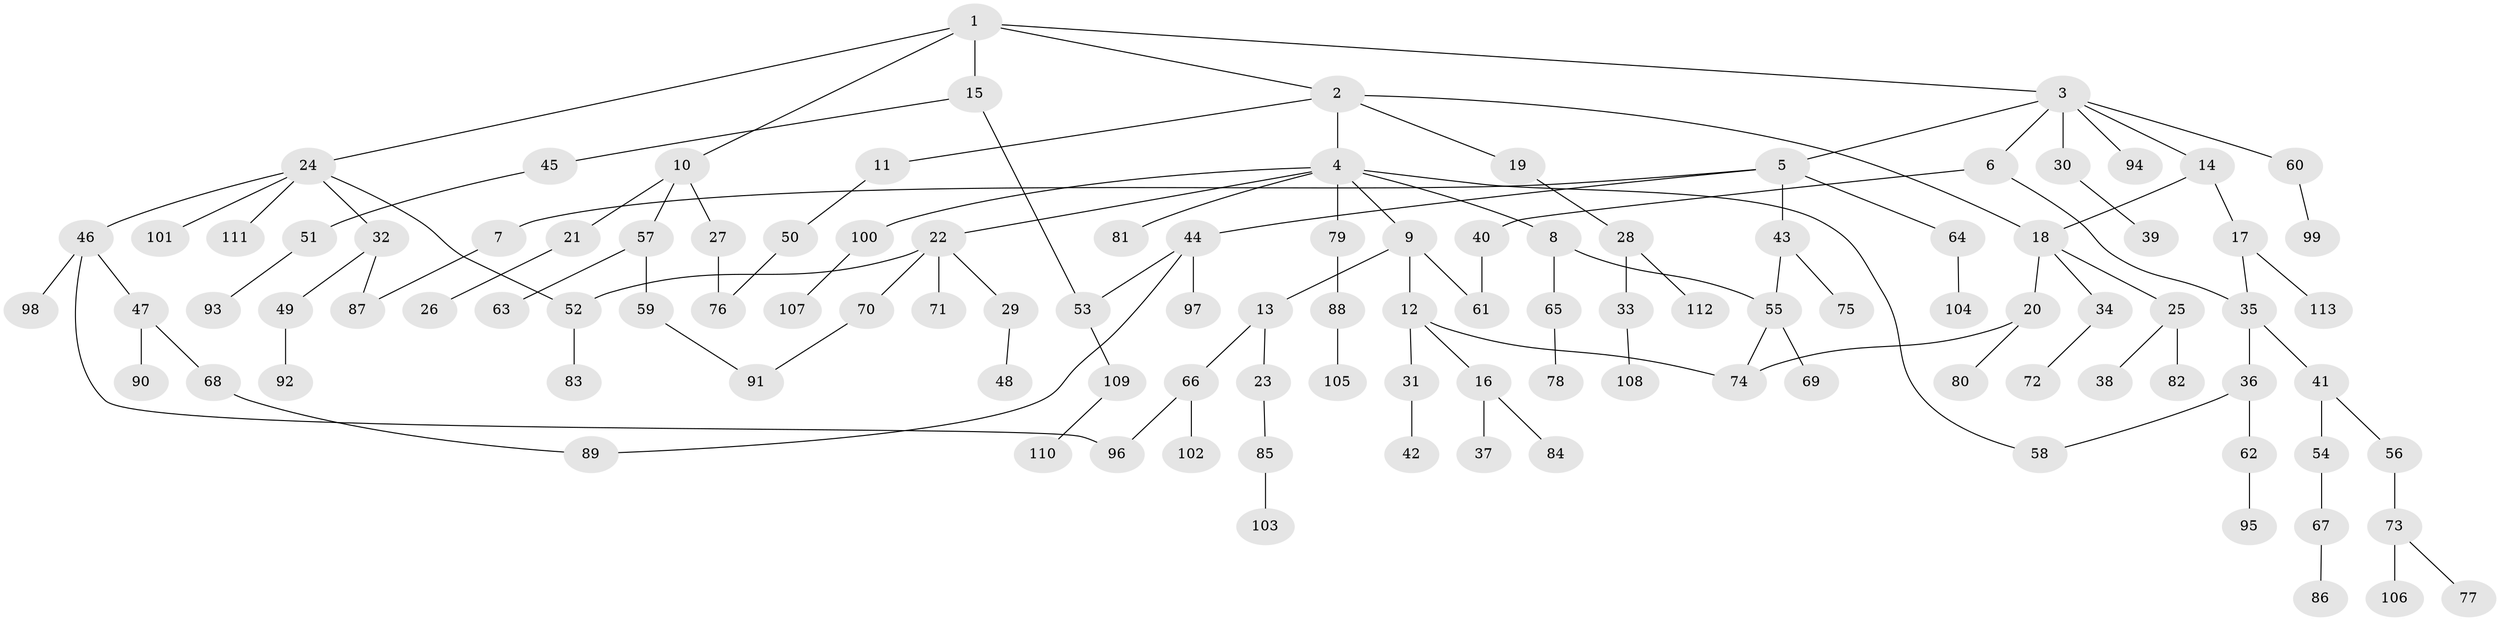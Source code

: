 // Generated by graph-tools (version 1.1) at 2025/34/03/09/25 02:34:18]
// undirected, 113 vertices, 126 edges
graph export_dot {
graph [start="1"]
  node [color=gray90,style=filled];
  1;
  2;
  3;
  4;
  5;
  6;
  7;
  8;
  9;
  10;
  11;
  12;
  13;
  14;
  15;
  16;
  17;
  18;
  19;
  20;
  21;
  22;
  23;
  24;
  25;
  26;
  27;
  28;
  29;
  30;
  31;
  32;
  33;
  34;
  35;
  36;
  37;
  38;
  39;
  40;
  41;
  42;
  43;
  44;
  45;
  46;
  47;
  48;
  49;
  50;
  51;
  52;
  53;
  54;
  55;
  56;
  57;
  58;
  59;
  60;
  61;
  62;
  63;
  64;
  65;
  66;
  67;
  68;
  69;
  70;
  71;
  72;
  73;
  74;
  75;
  76;
  77;
  78;
  79;
  80;
  81;
  82;
  83;
  84;
  85;
  86;
  87;
  88;
  89;
  90;
  91;
  92;
  93;
  94;
  95;
  96;
  97;
  98;
  99;
  100;
  101;
  102;
  103;
  104;
  105;
  106;
  107;
  108;
  109;
  110;
  111;
  112;
  113;
  1 -- 2;
  1 -- 3;
  1 -- 10;
  1 -- 15;
  1 -- 24;
  2 -- 4;
  2 -- 11;
  2 -- 19;
  2 -- 18;
  3 -- 5;
  3 -- 6;
  3 -- 14;
  3 -- 30;
  3 -- 60;
  3 -- 94;
  4 -- 8;
  4 -- 9;
  4 -- 22;
  4 -- 58;
  4 -- 79;
  4 -- 81;
  4 -- 100;
  5 -- 7;
  5 -- 43;
  5 -- 44;
  5 -- 64;
  6 -- 35;
  6 -- 40;
  7 -- 87;
  8 -- 65;
  8 -- 55;
  9 -- 12;
  9 -- 13;
  9 -- 61;
  10 -- 21;
  10 -- 27;
  10 -- 57;
  11 -- 50;
  12 -- 16;
  12 -- 31;
  12 -- 74;
  13 -- 23;
  13 -- 66;
  14 -- 17;
  14 -- 18;
  15 -- 45;
  15 -- 53;
  16 -- 37;
  16 -- 84;
  17 -- 113;
  17 -- 35;
  18 -- 20;
  18 -- 25;
  18 -- 34;
  19 -- 28;
  20 -- 74;
  20 -- 80;
  21 -- 26;
  22 -- 29;
  22 -- 52;
  22 -- 70;
  22 -- 71;
  23 -- 85;
  24 -- 32;
  24 -- 46;
  24 -- 101;
  24 -- 111;
  24 -- 52;
  25 -- 38;
  25 -- 82;
  27 -- 76;
  28 -- 33;
  28 -- 112;
  29 -- 48;
  30 -- 39;
  31 -- 42;
  32 -- 49;
  32 -- 87;
  33 -- 108;
  34 -- 72;
  35 -- 36;
  35 -- 41;
  36 -- 62;
  36 -- 58;
  40 -- 61;
  41 -- 54;
  41 -- 56;
  43 -- 55;
  43 -- 75;
  44 -- 53;
  44 -- 89;
  44 -- 97;
  45 -- 51;
  46 -- 47;
  46 -- 96;
  46 -- 98;
  47 -- 68;
  47 -- 90;
  49 -- 92;
  50 -- 76;
  51 -- 93;
  52 -- 83;
  53 -- 109;
  54 -- 67;
  55 -- 69;
  55 -- 74;
  56 -- 73;
  57 -- 59;
  57 -- 63;
  59 -- 91;
  60 -- 99;
  62 -- 95;
  64 -- 104;
  65 -- 78;
  66 -- 102;
  66 -- 96;
  67 -- 86;
  68 -- 89;
  70 -- 91;
  73 -- 77;
  73 -- 106;
  79 -- 88;
  85 -- 103;
  88 -- 105;
  100 -- 107;
  109 -- 110;
}
